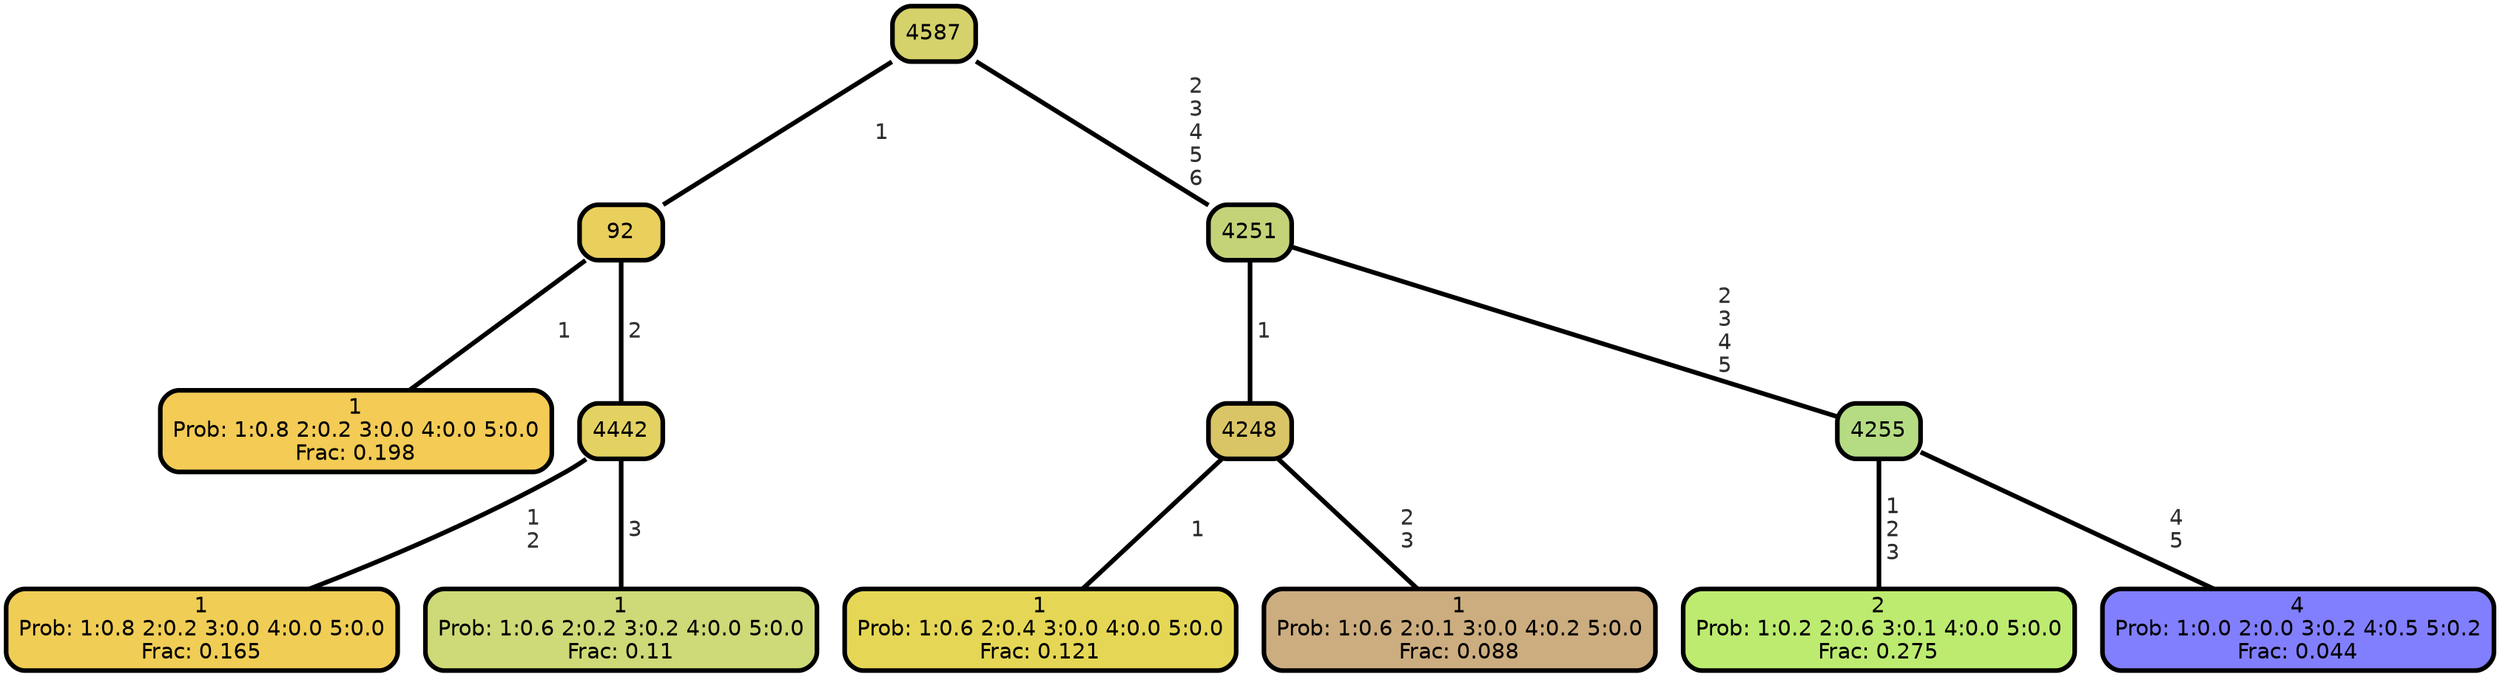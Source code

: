 graph Tree {
node [shape=box, style="filled, rounded",color="black",penwidth="3",fontcolor="black",                 fontname=helvetica] ;
graph [ranksep="0 equally", splines=straight,                 bgcolor=transparent, dpi=200] ;
edge [fontname=helvetica, fontweight=bold,fontcolor=grey14,color=black] ;
0 [label="1
Prob: 1:0.8 2:0.2 3:0.0 4:0.0 5:0.0
Frac: 0.198", fillcolor="#f3cb55"] ;
1 [label="92", fillcolor="#e9cf5c"] ;
2 [label="1
Prob: 1:0.8 2:0.2 3:0.0 4:0.0 5:0.0
Frac: 0.165", fillcolor="#f0cd55"] ;
3 [label="4442", fillcolor="#e3d262"] ;
4 [label="1
Prob: 1:0.6 2:0.2 3:0.2 4:0.0 5:0.0
Frac: 0.11", fillcolor="#ced977"] ;
5 [label="4587", fillcolor="#d5d16b"] ;
6 [label="1
Prob: 1:0.6 2:0.4 3:0.0 4:0.0 5:0.0
Frac: 0.121", fillcolor="#e5d755"] ;
7 [label="4248", fillcolor="#dac566"] ;
8 [label="1
Prob: 1:0.6 2:0.1 3:0.0 4:0.2 5:0.0
Frac: 0.088", fillcolor="#ccad7f"] ;
9 [label="4251", fillcolor="#c4d378"] ;
10 [label="2
Prob: 1:0.2 2:0.6 3:0.1 4:0.0 5:0.0
Frac: 0.275", fillcolor="#bdeb70"] ;
11 [label="4255", fillcolor="#b5dc83"] ;
12 [label="4
Prob: 1:0.0 2:0.0 3:0.2 4:0.5 5:0.2
Frac: 0.044", fillcolor="#827fff"] ;
1 -- 0 [label=" 1",penwidth=3] ;
1 -- 3 [label=" 2",penwidth=3] ;
3 -- 2 [label=" 1\n 2",penwidth=3] ;
3 -- 4 [label=" 3",penwidth=3] ;
5 -- 1 [label=" 1",penwidth=3] ;
5 -- 9 [label=" 2\n 3\n 4\n 5\n 6",penwidth=3] ;
7 -- 6 [label=" 1",penwidth=3] ;
7 -- 8 [label=" 2\n 3",penwidth=3] ;
9 -- 7 [label=" 1",penwidth=3] ;
9 -- 11 [label=" 2\n 3\n 4\n 5",penwidth=3] ;
11 -- 10 [label=" 1\n 2\n 3",penwidth=3] ;
11 -- 12 [label=" 4\n 5",penwidth=3] ;
{rank = same;}}